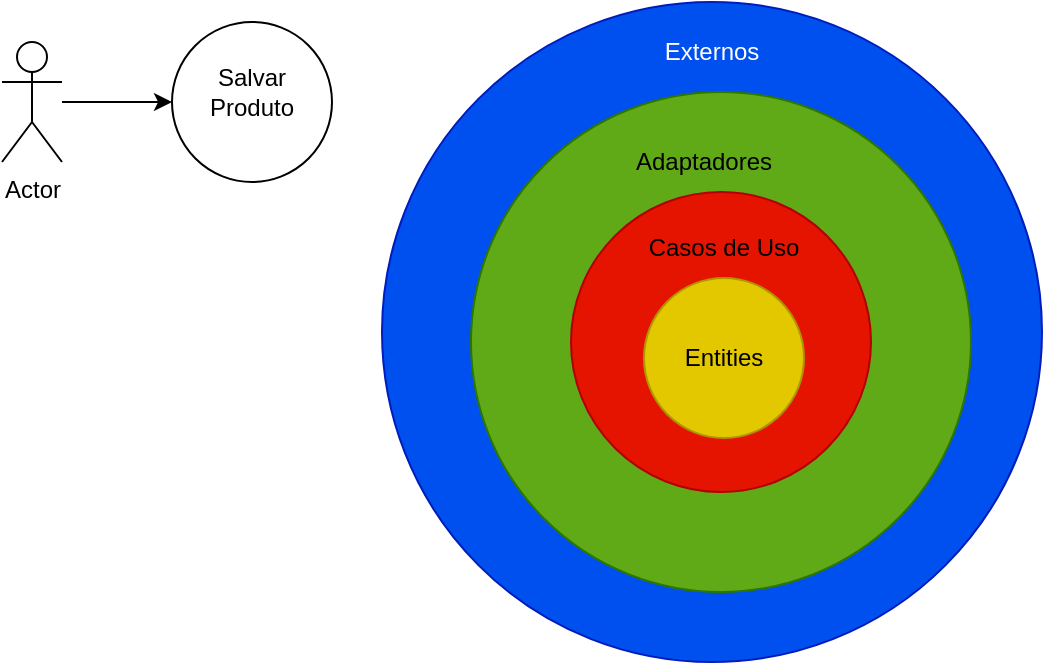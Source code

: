 <mxfile version="22.1.5" type="github">
  <diagram name="Página-1" id="H7WVwIT4ASXLcZSO27H0">
    <mxGraphModel dx="880" dy="446" grid="1" gridSize="10" guides="1" tooltips="1" connect="1" arrows="1" fold="1" page="1" pageScale="1" pageWidth="827" pageHeight="1169" math="0" shadow="0">
      <root>
        <mxCell id="0" />
        <mxCell id="1" parent="0" />
        <mxCell id="s3kCtl_JbVSo_g75-e84-13" value="" style="ellipse;whiteSpace=wrap;html=1;aspect=fixed;fillColor=#0050ef;fontColor=#ffffff;strokeColor=#001DBC;" vertex="1" parent="1">
          <mxGeometry x="240" y="60" width="330" height="330" as="geometry" />
        </mxCell>
        <mxCell id="s3kCtl_JbVSo_g75-e84-7" value="" style="ellipse;whiteSpace=wrap;html=1;aspect=fixed;fillColor=#60a917;strokeColor=#2D7600;fontColor=#ffffff;" vertex="1" parent="1">
          <mxGeometry x="284.5" y="105" width="250" height="250" as="geometry" />
        </mxCell>
        <mxCell id="s3kCtl_JbVSo_g75-e84-4" value="" style="ellipse;whiteSpace=wrap;html=1;aspect=fixed;fillColor=#e51400;strokeColor=#B20000;fontColor=#ffffff;" vertex="1" parent="1">
          <mxGeometry x="334.5" y="155" width="150" height="150" as="geometry" />
        </mxCell>
        <mxCell id="s3kCtl_JbVSo_g75-e84-3" value="Entities" style="ellipse;whiteSpace=wrap;html=1;aspect=fixed;fillColor=#e3c800;strokeColor=#B09500;fontColor=#000000;" vertex="1" parent="1">
          <mxGeometry x="371" y="198" width="80" height="80" as="geometry" />
        </mxCell>
        <mxCell id="s3kCtl_JbVSo_g75-e84-12" value="" style="edgeStyle=orthogonalEdgeStyle;rounded=0;orthogonalLoop=1;jettySize=auto;html=1;" edge="1" parent="1" source="s3kCtl_JbVSo_g75-e84-5" target="s3kCtl_JbVSo_g75-e84-11">
          <mxGeometry relative="1" as="geometry" />
        </mxCell>
        <mxCell id="s3kCtl_JbVSo_g75-e84-5" value="Actor" style="shape=umlActor;verticalLabelPosition=bottom;verticalAlign=top;html=1;outlineConnect=0;" vertex="1" parent="1">
          <mxGeometry x="50" y="80" width="30" height="60" as="geometry" />
        </mxCell>
        <mxCell id="s3kCtl_JbVSo_g75-e84-6" value="Casos de Uso" style="text;html=1;strokeColor=none;fillColor=none;align=center;verticalAlign=middle;whiteSpace=wrap;rounded=0;" vertex="1" parent="1">
          <mxGeometry x="366" y="168" width="90" height="30" as="geometry" />
        </mxCell>
        <mxCell id="s3kCtl_JbVSo_g75-e84-9" value="Adaptadores" style="text;html=1;strokeColor=none;fillColor=none;align=center;verticalAlign=middle;whiteSpace=wrap;rounded=0;" vertex="1" parent="1">
          <mxGeometry x="371" y="125" width="60" height="30" as="geometry" />
        </mxCell>
        <mxCell id="s3kCtl_JbVSo_g75-e84-11" value="&lt;br&gt;Salvar Produto" style="ellipse;whiteSpace=wrap;html=1;verticalAlign=top;" vertex="1" parent="1">
          <mxGeometry x="135" y="70" width="80" height="80" as="geometry" />
        </mxCell>
        <mxCell id="s3kCtl_JbVSo_g75-e84-14" value="Externos" style="text;html=1;align=center;verticalAlign=middle;whiteSpace=wrap;rounded=0;fontColor=#FFFFFF;" vertex="1" parent="1">
          <mxGeometry x="375" y="70" width="60" height="30" as="geometry" />
        </mxCell>
      </root>
    </mxGraphModel>
  </diagram>
</mxfile>

